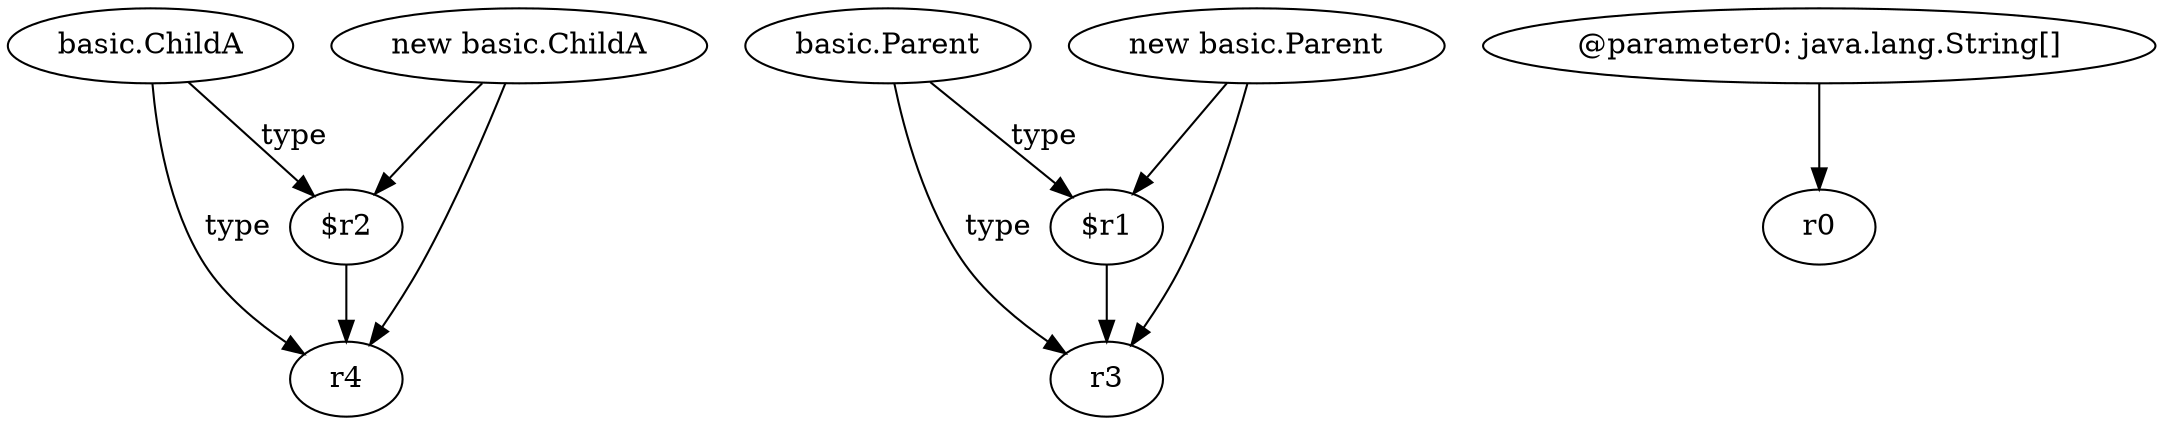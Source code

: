digraph g {
0[label="$r2"]
1[label="r4"]
0->1[label=""]
2[label="basic.ChildA"]
2->1[label="type"]
3[label="$r1"]
4[label="r3"]
3->4[label=""]
5[label="basic.Parent"]
5->4[label="type"]
2->0[label="type"]
6[label="new basic.Parent"]
6->3[label=""]
5->3[label="type"]
7[label="new basic.ChildA"]
7->0[label=""]
7->1[label=""]
8[label="@parameter0: java.lang.String[]"]
9[label="r0"]
8->9[label=""]
6->4[label=""]
}